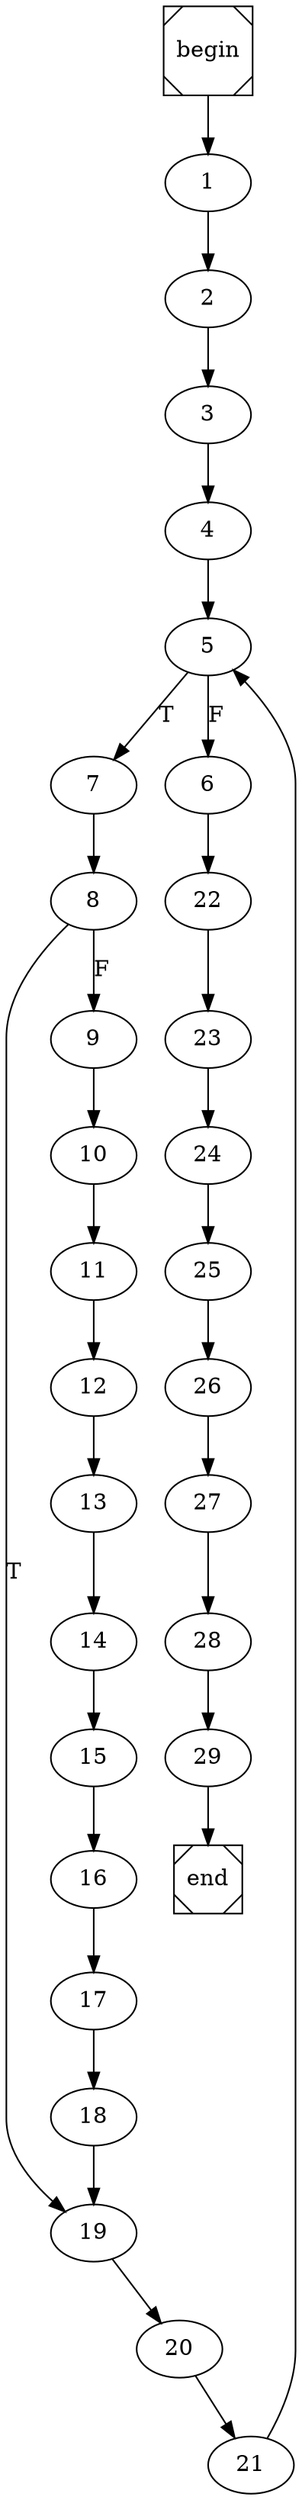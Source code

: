 digraph cfg {
	begin [shape=Msquare];
	end [shape=Msquare];
	begin -> 1;	1 -> 2;	2 -> 3;	3 -> 4;	4 -> 5;	5 -> 7[label=T];	5 -> 6[label=F];	6 -> 22;	7 -> 8;	8 -> 19[label=T];	8 -> 9[label=F];	9 -> 10;	10 -> 11;	11 -> 12;	12 -> 13;	13 -> 14;	14 -> 15;	15 -> 16;	16 -> 17;	17 -> 18;	18 -> 19;	19 -> 20;	20 -> 21;	21 -> 5;	22 -> 23;	23 -> 24;	24 -> 25;	25 -> 26;	26 -> 27;	27 -> 28;	28 -> 29;	29 -> end;}
